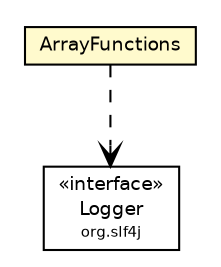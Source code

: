 #!/usr/local/bin/dot
#
# Class diagram 
# Generated by UMLGraph version R5_6-24-gf6e263 (http://www.umlgraph.org/)
#

digraph G {
	edge [fontname="Helvetica",fontsize=10,labelfontname="Helvetica",labelfontsize=10];
	node [fontname="Helvetica",fontsize=10,shape=plaintext];
	nodesep=0.25;
	ranksep=0.5;
	// com.rockhoppertech.collections.ArrayFunctions
	c1194 [label=<<table title="com.rockhoppertech.collections.ArrayFunctions" border="0" cellborder="1" cellspacing="0" cellpadding="2" port="p" bgcolor="lemonChiffon" href="./ArrayFunctions.html">
		<tr><td><table border="0" cellspacing="0" cellpadding="1">
<tr><td align="center" balign="center"> ArrayFunctions </td></tr>
		</table></td></tr>
		</table>>, URL="./ArrayFunctions.html", fontname="Helvetica", fontcolor="black", fontsize=9.0];
	// com.rockhoppertech.collections.ArrayFunctions DEPEND org.slf4j.Logger
	c1194:p -> c1271:p [taillabel="", label="", headlabel="", fontname="Helvetica", fontcolor="black", fontsize=10.0, color="black", arrowhead=open, style=dashed];
	// org.slf4j.Logger
	c1271 [label=<<table title="org.slf4j.Logger" border="0" cellborder="1" cellspacing="0" cellpadding="2" port="p" href="http://slf4j.org/api/org/slf4j/Logger.html">
		<tr><td><table border="0" cellspacing="0" cellpadding="1">
<tr><td align="center" balign="center"> &#171;interface&#187; </td></tr>
<tr><td align="center" balign="center"> Logger </td></tr>
<tr><td align="center" balign="center"><font point-size="7.0"> org.slf4j </font></td></tr>
		</table></td></tr>
		</table>>, URL="http://slf4j.org/api/org/slf4j/Logger.html", fontname="Helvetica", fontcolor="black", fontsize=9.0];
}

